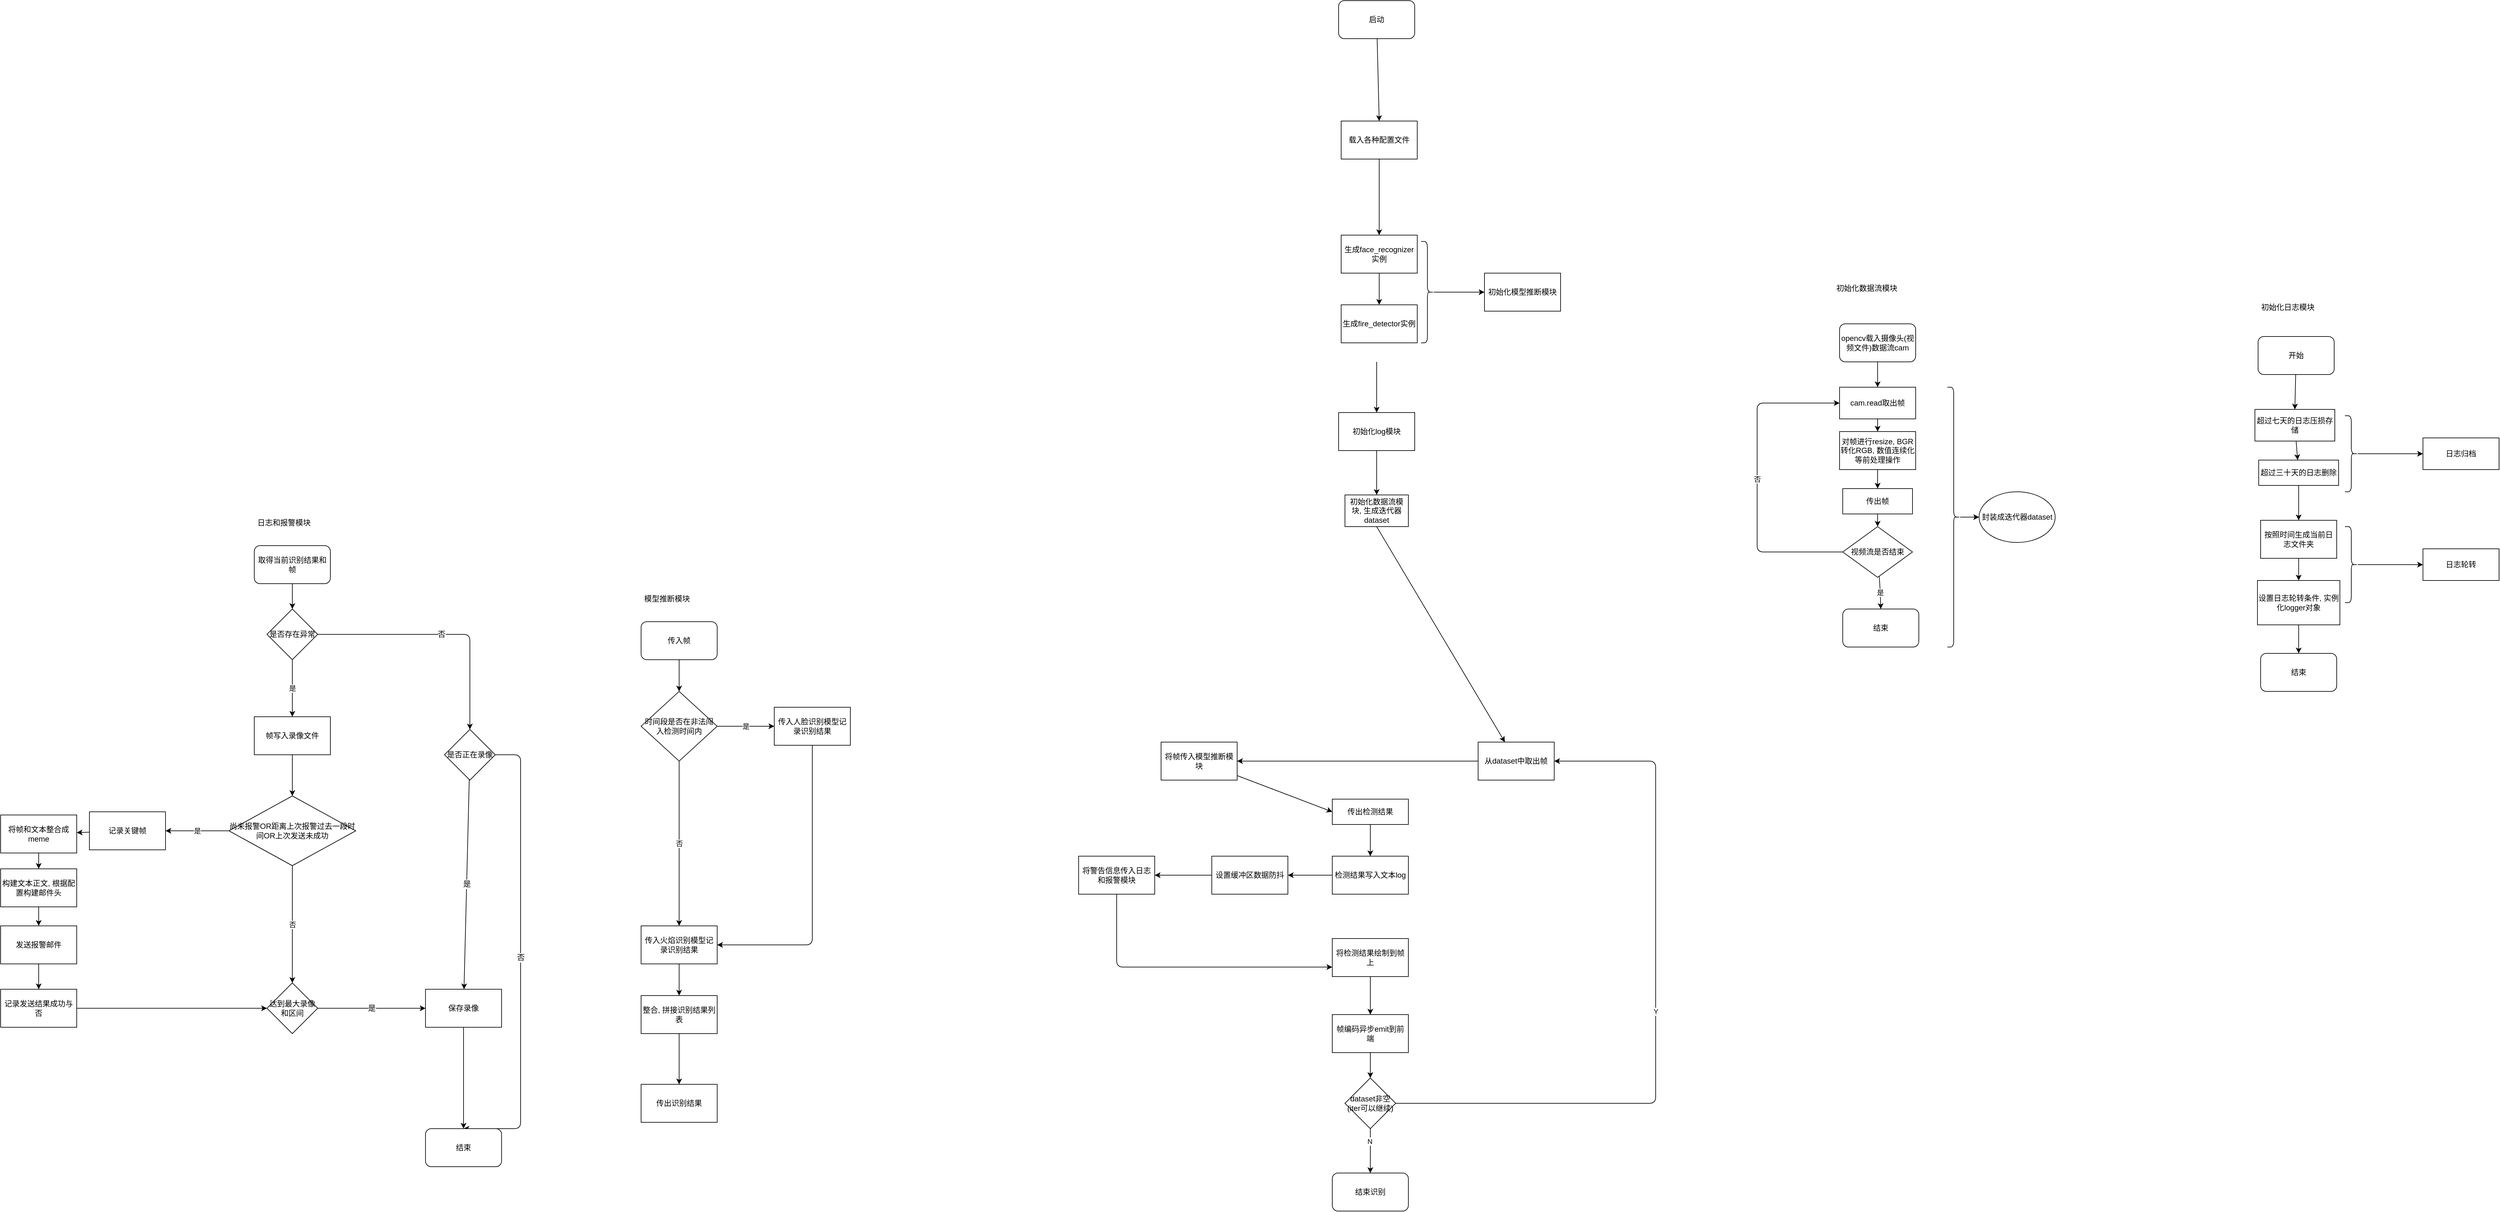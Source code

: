 <mxfile>
    <diagram id="9TeNg7OPCluHvdFC_RNh" name="第 1 页">
        <mxGraphModel dx="3123" dy="1495" grid="1" gridSize="10" guides="1" tooltips="1" connect="1" arrows="1" fold="1" page="1" pageScale="1" pageWidth="827" pageHeight="1169" math="0" shadow="0">
            <root>
                <mxCell id="0"/>
                <mxCell id="1" parent="0"/>
                <mxCell id="176" value="" style="edgeStyle=none;html=1;entryX=0.5;entryY=0;entryDx=0;entryDy=0;" parent="1" source="2" target="177" edge="1">
                    <mxGeometry relative="1" as="geometry">
                        <mxPoint x="350" y="-400" as="targetPoint"/>
                    </mxGeometry>
                </mxCell>
                <mxCell id="2" value="启动" style="rounded=1;whiteSpace=wrap;html=1;" parent="1" vertex="1">
                    <mxGeometry x="290" y="-540" width="120" height="60" as="geometry"/>
                </mxCell>
                <mxCell id="5" value="初始化数据流模块, 生成迭代器dataset" style="rounded=0;whiteSpace=wrap;html=1;" parent="1" vertex="1">
                    <mxGeometry x="300" y="240" width="100" height="50" as="geometry"/>
                </mxCell>
                <mxCell id="49" style="edgeStyle=none;html=1;entryX=1;entryY=0.5;entryDx=0;entryDy=0;" parent="1" source="7" target="48" edge="1">
                    <mxGeometry relative="1" as="geometry"/>
                </mxCell>
                <mxCell id="7" value="从dataset中取出帧" style="rounded=0;whiteSpace=wrap;html=1;" parent="1" vertex="1">
                    <mxGeometry x="510" y="630" width="120" height="60" as="geometry"/>
                </mxCell>
                <mxCell id="17" style="edgeStyle=none;html=1;exitX=0.5;exitY=1;exitDx=0;exitDy=0;" parent="1" source="5" target="7" edge="1">
                    <mxGeometry relative="1" as="geometry">
                        <mxPoint x="340" y="540" as="sourcePoint"/>
                    </mxGeometry>
                </mxCell>
                <mxCell id="23" style="edgeStyle=none;html=1;entryX=0.5;entryY=0;entryDx=0;entryDy=0;" parent="1" source="19" target="22" edge="1">
                    <mxGeometry relative="1" as="geometry"/>
                </mxCell>
                <mxCell id="19" value="传出检测结果" style="rounded=0;whiteSpace=wrap;html=1;" parent="1" vertex="1">
                    <mxGeometry x="280" y="720" width="120" height="40" as="geometry"/>
                </mxCell>
                <mxCell id="30" style="edgeStyle=none;html=1;entryX=0.5;entryY=0;entryDx=0;entryDy=0;" parent="1" source="21" target="29" edge="1">
                    <mxGeometry relative="1" as="geometry"/>
                </mxCell>
                <mxCell id="21" value="将检测结果绘制到帧上" style="rounded=0;whiteSpace=wrap;html=1;" parent="1" vertex="1">
                    <mxGeometry x="280" y="940" width="120" height="60" as="geometry"/>
                </mxCell>
                <mxCell id="212" style="edgeStyle=none;html=1;" parent="1" source="22" target="211" edge="1">
                    <mxGeometry relative="1" as="geometry"/>
                </mxCell>
                <mxCell id="22" value="检测结果写入文本log" style="rounded=0;whiteSpace=wrap;html=1;" parent="1" vertex="1">
                    <mxGeometry x="280" y="810" width="120" height="60" as="geometry"/>
                </mxCell>
                <mxCell id="55" style="edgeStyle=none;html=1;entryX=0;entryY=0.75;entryDx=0;entryDy=0;" parent="1" source="25" target="21" edge="1">
                    <mxGeometry relative="1" as="geometry">
                        <Array as="points">
                            <mxPoint x="-60" y="985"/>
                        </Array>
                    </mxGeometry>
                </mxCell>
                <mxCell id="25" value="将警告信息传入日志和报警模块" style="rounded=0;whiteSpace=wrap;html=1;" parent="1" vertex="1">
                    <mxGeometry x="-120" y="810" width="120" height="60" as="geometry"/>
                </mxCell>
                <mxCell id="36" style="edgeStyle=none;html=1;exitX=0.5;exitY=1;exitDx=0;exitDy=0;entryX=0.5;entryY=0;entryDx=0;entryDy=0;" parent="1" source="29" target="31" edge="1">
                    <mxGeometry relative="1" as="geometry"/>
                </mxCell>
                <mxCell id="29" value="帧编码异步emit到前端" style="rounded=0;whiteSpace=wrap;html=1;" parent="1" vertex="1">
                    <mxGeometry x="280" y="1060" width="120" height="60" as="geometry"/>
                </mxCell>
                <mxCell id="37" value="Y" style="edgeStyle=none;html=1;" parent="1" source="31" target="7" edge="1">
                    <mxGeometry relative="1" as="geometry">
                        <Array as="points">
                            <mxPoint x="790" y="1200"/>
                            <mxPoint x="790" y="660"/>
                        </Array>
                    </mxGeometry>
                </mxCell>
                <mxCell id="38" style="edgeStyle=none;html=1;entryX=0.5;entryY=0;entryDx=0;entryDy=0;" parent="1" source="31" target="41" edge="1">
                    <mxGeometry relative="1" as="geometry">
                        <mxPoint x="340" y="1300" as="targetPoint"/>
                    </mxGeometry>
                </mxCell>
                <mxCell id="40" value="N" style="edgeLabel;html=1;align=center;verticalAlign=middle;resizable=0;points=[];" parent="38" vertex="1" connectable="0">
                    <mxGeometry x="-0.44" y="-1" relative="1" as="geometry">
                        <mxPoint as="offset"/>
                    </mxGeometry>
                </mxCell>
                <mxCell id="31" value="dataset非空(iter可以继续)" style="rhombus;whiteSpace=wrap;html=1;" parent="1" vertex="1">
                    <mxGeometry x="300" y="1160" width="80" height="80" as="geometry"/>
                </mxCell>
                <mxCell id="41" value="结束识别" style="rounded=1;whiteSpace=wrap;html=1;" parent="1" vertex="1">
                    <mxGeometry x="280" y="1310" width="120" height="60" as="geometry"/>
                </mxCell>
                <mxCell id="50" style="edgeStyle=none;html=1;entryX=0;entryY=0.5;entryDx=0;entryDy=0;" parent="1" source="48" target="19" edge="1">
                    <mxGeometry relative="1" as="geometry"/>
                </mxCell>
                <mxCell id="48" value="将帧传入模型推断模块" style="rounded=0;whiteSpace=wrap;html=1;" parent="1" vertex="1">
                    <mxGeometry x="10" y="630" width="120" height="60" as="geometry"/>
                </mxCell>
                <mxCell id="56" value="&lt;h1&gt;&lt;span style=&quot;font-size: 12px; font-weight: 400; text-align: center;&quot;&gt;模型推断模块&lt;/span&gt;&lt;br&gt;&lt;/h1&gt;" style="text;html=1;strokeColor=none;fillColor=none;spacing=5;spacingTop=-20;whiteSpace=wrap;overflow=hidden;rounded=0;" parent="1" vertex="1">
                    <mxGeometry x="-810" y="380" width="180" height="40" as="geometry"/>
                </mxCell>
                <mxCell id="190" style="edgeStyle=none;html=1;entryX=0.5;entryY=0;entryDx=0;entryDy=0;" parent="1" source="57" target="189" edge="1">
                    <mxGeometry relative="1" as="geometry"/>
                </mxCell>
                <mxCell id="57" value="传入帧" style="rounded=1;whiteSpace=wrap;html=1;" parent="1" vertex="1">
                    <mxGeometry x="-810" y="440" width="120" height="60" as="geometry"/>
                </mxCell>
                <mxCell id="161" style="edgeStyle=none;html=1;entryX=0.5;entryY=0;entryDx=0;entryDy=0;" parent="1" source="60" target="5" edge="1">
                    <mxGeometry relative="1" as="geometry"/>
                </mxCell>
                <mxCell id="60" value="初始化log模块" style="rounded=0;whiteSpace=wrap;html=1;" parent="1" vertex="1">
                    <mxGeometry x="290" y="110" width="120" height="60" as="geometry"/>
                </mxCell>
                <mxCell id="111" style="edgeStyle=none;html=1;entryX=0.5;entryY=0;entryDx=0;entryDy=0;" parent="1" source="112" target="114" edge="1">
                    <mxGeometry relative="1" as="geometry"/>
                </mxCell>
                <mxCell id="112" value="cam.read取出帧" style="rounded=0;whiteSpace=wrap;html=1;" parent="1" vertex="1">
                    <mxGeometry x="1080" y="70" width="120" height="50" as="geometry"/>
                </mxCell>
                <mxCell id="113" style="edgeStyle=none;html=1;entryX=0.5;entryY=0;entryDx=0;entryDy=0;" parent="1" source="114" target="121" edge="1">
                    <mxGeometry relative="1" as="geometry"/>
                </mxCell>
                <mxCell id="114" value="对帧进行resize, BGR转化RGB, 数值连续化等前处理操作" style="rounded=0;whiteSpace=wrap;html=1;" parent="1" vertex="1">
                    <mxGeometry x="1080" y="140" width="120" height="60" as="geometry"/>
                </mxCell>
                <mxCell id="120" style="edgeStyle=none;html=1;exitX=0.5;exitY=1;exitDx=0;exitDy=0;" parent="1" source="121" target="124" edge="1">
                    <mxGeometry relative="1" as="geometry"/>
                </mxCell>
                <mxCell id="121" value="传出帧" style="rounded=0;whiteSpace=wrap;html=1;" parent="1" vertex="1">
                    <mxGeometry x="1085" y="230" width="110" height="40" as="geometry"/>
                </mxCell>
                <mxCell id="122" value="否" style="edgeStyle=none;html=1;entryX=0;entryY=0.5;entryDx=0;entryDy=0;" parent="1" source="124" target="112" edge="1">
                    <mxGeometry relative="1" as="geometry">
                        <Array as="points">
                            <mxPoint x="950" y="330"/>
                            <mxPoint x="950" y="95"/>
                        </Array>
                    </mxGeometry>
                </mxCell>
                <mxCell id="123" value="是" style="edgeStyle=none;html=1;entryX=0.5;entryY=0;entryDx=0;entryDy=0;" parent="1" source="124" target="126" edge="1">
                    <mxGeometry relative="1" as="geometry">
                        <Array as="points">
                            <mxPoint x="1144" y="390"/>
                        </Array>
                        <mxPoint x="1144" y="430" as="targetPoint"/>
                    </mxGeometry>
                </mxCell>
                <mxCell id="124" value="视频流是否结束" style="rhombus;whiteSpace=wrap;html=1;" parent="1" vertex="1">
                    <mxGeometry x="1085" y="290" width="110" height="80" as="geometry"/>
                </mxCell>
                <mxCell id="126" value="结束" style="rounded=1;whiteSpace=wrap;html=1;" parent="1" vertex="1">
                    <mxGeometry x="1085" y="420" width="120" height="60" as="geometry"/>
                </mxCell>
                <mxCell id="128" style="edgeStyle=none;html=1;entryX=0.5;entryY=0;entryDx=0;entryDy=0;" parent="1" source="127" target="112" edge="1">
                    <mxGeometry relative="1" as="geometry"/>
                </mxCell>
                <mxCell id="127" value="opencv载入摄像头(视频文件)数据流cam" style="rounded=1;whiteSpace=wrap;html=1;" parent="1" vertex="1">
                    <mxGeometry x="1080" y="-30" width="120" height="60" as="geometry"/>
                </mxCell>
                <mxCell id="129" value="&lt;h1&gt;&lt;span style=&quot;font-size: 12px; font-weight: 400; text-align: center;&quot;&gt;初始化数据流模块&lt;/span&gt;&lt;/h1&gt;" style="text;html=1;strokeColor=none;fillColor=none;spacing=5;spacingTop=-20;whiteSpace=wrap;overflow=hidden;rounded=0;" parent="1" vertex="1">
                    <mxGeometry x="1070" y="-110" width="200" height="60" as="geometry"/>
                </mxCell>
                <mxCell id="132" value="" style="edgeStyle=none;html=1;entryX=0;entryY=0.5;entryDx=0;entryDy=0;" parent="1" source="130" target="133" edge="1">
                    <mxGeometry relative="1" as="geometry">
                        <mxPoint x="1300" y="275" as="targetPoint"/>
                    </mxGeometry>
                </mxCell>
                <mxCell id="130" value="" style="shape=curlyBracket;whiteSpace=wrap;html=1;rounded=1;flipH=1;labelPosition=right;verticalLabelPosition=middle;align=left;verticalAlign=middle;" parent="1" vertex="1">
                    <mxGeometry x="1250" y="70" width="20" height="410" as="geometry"/>
                </mxCell>
                <mxCell id="133" value="&lt;span style=&quot;text-align: left;&quot;&gt;封装成迭代器dataset&lt;/span&gt;" style="ellipse;whiteSpace=wrap;html=1;" parent="1" vertex="1">
                    <mxGeometry x="1300" y="235" width="120" height="80" as="geometry"/>
                </mxCell>
                <mxCell id="135" value="日志归档" style="rounded=0;whiteSpace=wrap;html=1;" parent="1" vertex="1">
                    <mxGeometry x="2000" y="150" width="120" height="50" as="geometry"/>
                </mxCell>
                <mxCell id="136" style="edgeStyle=none;html=1;entryX=0.5;entryY=0;entryDx=0;entryDy=0;" parent="1" source="137" target="139" edge="1">
                    <mxGeometry relative="1" as="geometry"/>
                </mxCell>
                <mxCell id="137" value="按照时间生成当前日志文件夹" style="rounded=0;whiteSpace=wrap;html=1;" parent="1" vertex="1">
                    <mxGeometry x="1744" y="280" width="120" height="60" as="geometry"/>
                </mxCell>
                <mxCell id="160" style="edgeStyle=none;html=1;entryX=0.5;entryY=0;entryDx=0;entryDy=0;" parent="1" source="139" target="143" edge="1">
                    <mxGeometry relative="1" as="geometry"/>
                </mxCell>
                <mxCell id="139" value="设置日志轮转条件, 实例化logger对象" style="rounded=0;whiteSpace=wrap;html=1;" parent="1" vertex="1">
                    <mxGeometry x="1739" y="375" width="130" height="70" as="geometry"/>
                </mxCell>
                <mxCell id="143" value="结束" style="rounded=1;whiteSpace=wrap;html=1;" parent="1" vertex="1">
                    <mxGeometry x="1744" y="490" width="120" height="60" as="geometry"/>
                </mxCell>
                <mxCell id="155" style="edgeStyle=none;html=1;entryX=0.5;entryY=0;entryDx=0;entryDy=0;" parent="1" source="145" target="150" edge="1">
                    <mxGeometry relative="1" as="geometry"/>
                </mxCell>
                <mxCell id="145" value="开始" style="rounded=1;whiteSpace=wrap;html=1;" parent="1" vertex="1">
                    <mxGeometry x="1740" y="-10" width="120" height="60" as="geometry"/>
                </mxCell>
                <mxCell id="146" value="&lt;h1&gt;&lt;span style=&quot;font-size: 12px; font-weight: 400; text-align: center;&quot;&gt;初始化日志模块&lt;/span&gt;&lt;/h1&gt;" style="text;html=1;strokeColor=none;fillColor=none;spacing=5;spacingTop=-20;whiteSpace=wrap;overflow=hidden;rounded=0;" parent="1" vertex="1">
                    <mxGeometry x="1740" y="-80" width="200" height="60" as="geometry"/>
                </mxCell>
                <mxCell id="154" style="edgeStyle=none;html=1;" parent="1" source="150" target="153" edge="1">
                    <mxGeometry relative="1" as="geometry"/>
                </mxCell>
                <mxCell id="150" value="超过七天的日志压损存储" style="rounded=0;whiteSpace=wrap;html=1;" parent="1" vertex="1">
                    <mxGeometry x="1735" y="105" width="126" height="50" as="geometry"/>
                </mxCell>
                <mxCell id="152" style="edgeStyle=none;html=1;entryX=0;entryY=0.5;entryDx=0;entryDy=0;" parent="1" source="151" target="135" edge="1">
                    <mxGeometry relative="1" as="geometry"/>
                </mxCell>
                <mxCell id="151" value="" style="shape=curlyBracket;whiteSpace=wrap;html=1;rounded=1;flipH=1;labelPosition=right;verticalLabelPosition=middle;align=left;verticalAlign=middle;" parent="1" vertex="1">
                    <mxGeometry x="1877" y="115" width="20" height="120" as="geometry"/>
                </mxCell>
                <mxCell id="156" style="edgeStyle=none;html=1;entryX=0.5;entryY=0;entryDx=0;entryDy=0;" parent="1" source="153" target="137" edge="1">
                    <mxGeometry relative="1" as="geometry"/>
                </mxCell>
                <mxCell id="153" value="超过三十天的日志删除" style="rounded=0;whiteSpace=wrap;html=1;" parent="1" vertex="1">
                    <mxGeometry x="1741" y="185" width="126" height="40" as="geometry"/>
                </mxCell>
                <mxCell id="157" value="日志轮转" style="rounded=0;whiteSpace=wrap;html=1;" parent="1" vertex="1">
                    <mxGeometry x="2000" y="325" width="120" height="50" as="geometry"/>
                </mxCell>
                <mxCell id="158" style="edgeStyle=none;html=1;entryX=0;entryY=0.5;entryDx=0;entryDy=0;" parent="1" source="159" target="157" edge="1">
                    <mxGeometry relative="1" as="geometry"/>
                </mxCell>
                <mxCell id="159" value="" style="shape=curlyBracket;whiteSpace=wrap;html=1;rounded=1;flipH=1;labelPosition=right;verticalLabelPosition=middle;align=left;verticalAlign=middle;" parent="1" vertex="1">
                    <mxGeometry x="1877" y="290" width="20" height="120" as="geometry"/>
                </mxCell>
                <mxCell id="162" value="初始化模型推断模块" style="rounded=0;whiteSpace=wrap;html=1;" parent="1" vertex="1">
                    <mxGeometry x="520" y="-110" width="120" height="60" as="geometry"/>
                </mxCell>
                <mxCell id="166" style="edgeStyle=none;html=1;" parent="1" target="60" edge="1">
                    <mxGeometry relative="1" as="geometry">
                        <mxPoint x="350" y="30.0" as="sourcePoint"/>
                    </mxGeometry>
                </mxCell>
                <mxCell id="168" style="edgeStyle=none;html=1;entryX=0;entryY=0.5;entryDx=0;entryDy=0;" parent="1" source="167" target="162" edge="1">
                    <mxGeometry relative="1" as="geometry"/>
                </mxCell>
                <mxCell id="167" value="" style="shape=curlyBracket;whiteSpace=wrap;html=1;rounded=1;flipH=1;labelPosition=right;verticalLabelPosition=middle;align=left;verticalAlign=middle;" parent="1" vertex="1">
                    <mxGeometry x="420" y="-160" width="20" height="160" as="geometry"/>
                </mxCell>
                <mxCell id="180" value="" style="edgeStyle=none;html=1;" parent="1" source="177" target="179" edge="1">
                    <mxGeometry relative="1" as="geometry"/>
                </mxCell>
                <mxCell id="177" value="载入各种配置文件" style="rounded=0;whiteSpace=wrap;html=1;" parent="1" vertex="1">
                    <mxGeometry x="294" y="-350" width="120" height="60" as="geometry"/>
                </mxCell>
                <mxCell id="182" value="" style="edgeStyle=none;html=1;" parent="1" source="179" target="181" edge="1">
                    <mxGeometry relative="1" as="geometry"/>
                </mxCell>
                <mxCell id="179" value="生成face_recognizer实例&lt;span style=&quot;color: rgba(0, 0, 0, 0); font-family: monospace; font-size: 0px; text-align: start;&quot;&gt;%3CmxGraphModel%3E%3Croot%3E%3CmxCell%20id%3D%220%22%2F%3E%3CmxCell%20id%3D%221%22%20parent%3D%220%22%2F%3E%3CmxCell%20id%3D%222%22%20value%3D%22%E5%88%9D%E5%A7%8B%E5%8C%96%E6%A8%A1%E5%9E%8B%E6%8E%A8%E6%96%AD%E6%A8%A1%E5%9D%97%22%20style%3D%22rounded%3D0%3BwhiteSpace%3Dwrap%3Bhtml%3D1%3B%22%20vertex%3D%221%22%20parent%3D%221%22%3E%3CmxGeometry%20x%3D%22290%22%20y%3D%22-110%22%20width%3D%22120%22%20height%3D%2260%22%20as%3D%22geometry%22%2F%3E%3C%2FmxCell%3E%3C%2Froot%3E%3C%2FmxGraphModel%3E&lt;/span&gt;" style="whiteSpace=wrap;html=1;rounded=0;" parent="1" vertex="1">
                    <mxGeometry x="294" y="-170" width="120" height="60" as="geometry"/>
                </mxCell>
                <mxCell id="181" value="生成fire_detector实例&lt;span style=&quot;color: rgba(0, 0, 0, 0); font-family: monospace; font-size: 0px; text-align: start;&quot;&gt;%3CmxGraphModel%3E%3Croot%3E%3CmxCell%20id%3D%220%22%2F%3E%3CmxCell%20id%3D%221%22%20parent%3D%220%22%2F%3E%3CmxCell%20id%3D%222%22%20value%3D%22%E5%88%9D%E5%A7%8B%E5%8C%96%E6%A8%A1%E5%9E%8B%E6%8E%A8%E6%96%AD%E6%A8%A1%E5%9D%97%22%20style%3D%22rounded%3D0%3BwhiteSpace%3Dwrap%3Bhtml%3D1%3B%22%20vertex%3D%221%22%20parent%3D%221%22%3E%3CmxGeometry%20x%3D%22290%22%20y%3D%22-110%22%20width%3D%22120%22%20height%3D%2260%22%20as%3D%22geometry%22%2F%3E%3C%2FmxCell%3E%3C%2Froot%3E%3C%2FmxGraphModel%3E&lt;/span&gt;" style="whiteSpace=wrap;html=1;rounded=0;" parent="1" vertex="1">
                    <mxGeometry x="294" y="-60" width="120" height="60" as="geometry"/>
                </mxCell>
                <mxCell id="188" value="" style="edgeStyle=none;html=1;entryX=1;entryY=0.5;entryDx=0;entryDy=0;" parent="1" source="185" target="187" edge="1">
                    <mxGeometry relative="1" as="geometry">
                        <mxPoint x="-540" y="960" as="targetPoint"/>
                        <Array as="points">
                            <mxPoint x="-540" y="950"/>
                        </Array>
                    </mxGeometry>
                </mxCell>
                <mxCell id="185" value="传入人脸识别模型记录识别结果" style="rounded=0;whiteSpace=wrap;html=1;" parent="1" vertex="1">
                    <mxGeometry x="-600" y="575" width="120" height="60" as="geometry"/>
                </mxCell>
                <mxCell id="194" style="edgeStyle=none;html=1;entryX=0.5;entryY=0;entryDx=0;entryDy=0;" parent="1" source="187" target="193" edge="1">
                    <mxGeometry relative="1" as="geometry"/>
                </mxCell>
                <mxCell id="187" value="传入火焰识别模型记录识别结果" style="rounded=0;whiteSpace=wrap;html=1;" parent="1" vertex="1">
                    <mxGeometry x="-810" y="920" width="120" height="60" as="geometry"/>
                </mxCell>
                <mxCell id="191" value="是" style="edgeStyle=none;html=1;entryX=0;entryY=0.5;entryDx=0;entryDy=0;" parent="1" source="189" target="185" edge="1">
                    <mxGeometry relative="1" as="geometry"/>
                </mxCell>
                <mxCell id="192" value="否" style="edgeStyle=none;html=1;" parent="1" source="189" target="187" edge="1">
                    <mxGeometry relative="1" as="geometry"/>
                </mxCell>
                <mxCell id="189" value="时间段是否在非法闯入检测时间内" style="rhombus;whiteSpace=wrap;html=1;" parent="1" vertex="1">
                    <mxGeometry x="-810" y="550" width="120" height="110" as="geometry"/>
                </mxCell>
                <mxCell id="196" value="" style="edgeStyle=none;html=1;" parent="1" source="193" target="195" edge="1">
                    <mxGeometry relative="1" as="geometry"/>
                </mxCell>
                <mxCell id="193" value="整合, 拼接识别结果列表" style="rounded=0;whiteSpace=wrap;html=1;" parent="1" vertex="1">
                    <mxGeometry x="-810" y="1030" width="120" height="60" as="geometry"/>
                </mxCell>
                <mxCell id="195" value="传出识别结果" style="rounded=0;whiteSpace=wrap;html=1;" parent="1" vertex="1">
                    <mxGeometry x="-810" y="1170" width="120" height="60" as="geometry"/>
                </mxCell>
                <mxCell id="197" value="&lt;h1 style=&quot;text-align: center;&quot;&gt;&lt;span style=&quot;font-size: 12px; font-weight: 400;&quot;&gt;日志和报警模块&lt;/span&gt;&lt;/h1&gt;" style="text;html=1;strokeColor=none;fillColor=none;spacing=5;spacingTop=-20;whiteSpace=wrap;overflow=hidden;rounded=0;" parent="1" vertex="1">
                    <mxGeometry x="-1420" y="260" width="180" height="40" as="geometry"/>
                </mxCell>
                <mxCell id="217" style="edgeStyle=none;html=1;entryX=0.5;entryY=0;entryDx=0;entryDy=0;" parent="1" source="199" target="241" edge="1">
                    <mxGeometry relative="1" as="geometry">
                        <mxPoint x="-1360" y="430" as="targetPoint"/>
                    </mxGeometry>
                </mxCell>
                <mxCell id="199" value="取得当前识别结果和帧" style="rounded=1;whiteSpace=wrap;html=1;" parent="1" vertex="1">
                    <mxGeometry x="-1420" y="320" width="120" height="60" as="geometry"/>
                </mxCell>
                <mxCell id="205" value="否" style="edgeStyle=none;html=1;entryX=0.5;entryY=0;entryDx=0;entryDy=0;" parent="1" source="206" target="245" edge="1">
                    <mxGeometry relative="1" as="geometry">
                        <mxPoint x="-1320" y="950" as="targetPoint"/>
                    </mxGeometry>
                </mxCell>
                <mxCell id="231" value="是" style="edgeStyle=none;html=1;" parent="1" source="206" target="228" edge="1">
                    <mxGeometry relative="1" as="geometry"/>
                </mxCell>
                <mxCell id="206" value="尚未报警OR距离上次报警过去一段时间OR上次发送未成功" style="rhombus;whiteSpace=wrap;html=1;" parent="1" vertex="1">
                    <mxGeometry x="-1460" y="715" width="200" height="110" as="geometry"/>
                </mxCell>
                <mxCell id="213" style="edgeStyle=none;html=1;" parent="1" source="211" target="25" edge="1">
                    <mxGeometry relative="1" as="geometry">
                        <mxPoint x="20.88" y="840.88" as="targetPoint"/>
                    </mxGeometry>
                </mxCell>
                <mxCell id="211" value="设置缓冲区数据防抖" style="rounded=0;whiteSpace=wrap;html=1;" parent="1" vertex="1">
                    <mxGeometry x="90" y="810" width="120" height="60" as="geometry"/>
                </mxCell>
                <mxCell id="223" style="edgeStyle=none;html=1;entryX=0.5;entryY=0;entryDx=0;entryDy=0;" parent="1" source="222" target="206" edge="1">
                    <mxGeometry relative="1" as="geometry"/>
                </mxCell>
                <mxCell id="222" value="帧写入录像文件" style="rounded=0;whiteSpace=wrap;html=1;" parent="1" vertex="1">
                    <mxGeometry x="-1420" y="590" width="120" height="60" as="geometry"/>
                </mxCell>
                <mxCell id="232" style="edgeStyle=none;html=1;" parent="1" source="228" target="230" edge="1">
                    <mxGeometry relative="1" as="geometry"/>
                </mxCell>
                <mxCell id="228" value="记录关键帧" style="rounded=0;whiteSpace=wrap;html=1;" parent="1" vertex="1">
                    <mxGeometry x="-1680" y="740" width="120" height="60" as="geometry"/>
                </mxCell>
                <mxCell id="235" value="" style="edgeStyle=none;html=1;" parent="1" source="230" target="234" edge="1">
                    <mxGeometry relative="1" as="geometry"/>
                </mxCell>
                <mxCell id="230" value="将帧和文本整合成meme" style="rounded=0;whiteSpace=wrap;html=1;" parent="1" vertex="1">
                    <mxGeometry x="-1820" y="745" width="120" height="60" as="geometry"/>
                </mxCell>
                <mxCell id="237" value="" style="edgeStyle=none;html=1;" parent="1" source="234" target="236" edge="1">
                    <mxGeometry relative="1" as="geometry"/>
                </mxCell>
                <mxCell id="234" value="构建文本正文, 根据配置构建邮件头" style="whiteSpace=wrap;html=1;rounded=0;" parent="1" vertex="1">
                    <mxGeometry x="-1820" y="830" width="120" height="60" as="geometry"/>
                </mxCell>
                <mxCell id="239" value="" style="edgeStyle=none;html=1;" parent="1" source="236" target="238" edge="1">
                    <mxGeometry relative="1" as="geometry"/>
                </mxCell>
                <mxCell id="236" value="发送报警邮件" style="whiteSpace=wrap;html=1;rounded=0;" parent="1" vertex="1">
                    <mxGeometry x="-1820" y="920" width="120" height="60" as="geometry"/>
                </mxCell>
                <mxCell id="244" style="edgeStyle=none;html=1;entryX=0;entryY=0.5;entryDx=0;entryDy=0;" parent="1" source="238" target="245" edge="1">
                    <mxGeometry relative="1" as="geometry">
                        <mxPoint x="-1420" y="1050" as="targetPoint"/>
                    </mxGeometry>
                </mxCell>
                <mxCell id="238" value="记录发送结果成功与否" style="whiteSpace=wrap;html=1;rounded=0;" parent="1" vertex="1">
                    <mxGeometry x="-1820" y="1020" width="120" height="60" as="geometry"/>
                </mxCell>
                <mxCell id="242" value="是" style="edgeStyle=none;html=1;" parent="1" source="241" target="222" edge="1">
                    <mxGeometry relative="1" as="geometry"/>
                </mxCell>
                <mxCell id="246" value="否" style="edgeStyle=none;html=1;fontFamily=Helvetica;fontSize=12;entryX=0.5;entryY=0;entryDx=0;entryDy=0;" parent="1" source="241" target="248" edge="1">
                    <mxGeometry relative="1" as="geometry">
                        <mxPoint x="-1020" y="600" as="targetPoint"/>
                        <Array as="points">
                            <mxPoint x="-1080" y="460"/>
                        </Array>
                    </mxGeometry>
                </mxCell>
                <mxCell id="241" value="是否存在异常" style="rhombus;whiteSpace=wrap;html=1;" parent="1" vertex="1">
                    <mxGeometry x="-1400" y="420" width="80" height="80" as="geometry"/>
                </mxCell>
                <mxCell id="253" value="是" style="edgeStyle=none;html=1;entryX=0;entryY=0.5;entryDx=0;entryDy=0;fontFamily=Helvetica;fontSize=12;" parent="1" source="245" target="249" edge="1">
                    <mxGeometry relative="1" as="geometry"/>
                </mxCell>
                <mxCell id="245" value="达到最大录像和区间" style="rhombus;whiteSpace=wrap;html=1;fontFamily=Helvetica;fontSize=12;" parent="1" vertex="1">
                    <mxGeometry x="-1400" y="1010" width="80" height="80" as="geometry"/>
                </mxCell>
                <mxCell id="250" value="是" style="edgeStyle=none;html=1;fontFamily=Helvetica;fontSize=12;" parent="1" source="248" target="249" edge="1">
                    <mxGeometry relative="1" as="geometry"/>
                </mxCell>
                <mxCell id="252" value="否" style="edgeStyle=none;html=1;fontFamily=Helvetica;fontSize=12;entryX=0.5;entryY=0;entryDx=0;entryDy=0;" parent="1" source="248" target="254" edge="1">
                    <mxGeometry relative="1" as="geometry">
                        <mxPoint x="-970" y="1140" as="targetPoint"/>
                        <Array as="points">
                            <mxPoint x="-1000" y="650"/>
                            <mxPoint x="-1000" y="1240"/>
                        </Array>
                    </mxGeometry>
                </mxCell>
                <mxCell id="248" value="是否正在录像" style="rhombus;whiteSpace=wrap;html=1;fontFamily=Helvetica;fontSize=12;" parent="1" vertex="1">
                    <mxGeometry x="-1120" y="610" width="80" height="80" as="geometry"/>
                </mxCell>
                <mxCell id="255" style="edgeStyle=none;html=1;fontFamily=Helvetica;fontSize=12;" parent="1" source="249" target="254" edge="1">
                    <mxGeometry relative="1" as="geometry"/>
                </mxCell>
                <mxCell id="249" value="保存录像" style="whiteSpace=wrap;html=1;" parent="1" vertex="1">
                    <mxGeometry x="-1150" y="1020" width="120" height="60" as="geometry"/>
                </mxCell>
                <mxCell id="254" value="结束" style="rounded=1;whiteSpace=wrap;html=1;fontFamily=Helvetica;fontSize=12;" parent="1" vertex="1">
                    <mxGeometry x="-1150" y="1240" width="120" height="60" as="geometry"/>
                </mxCell>
            </root>
        </mxGraphModel>
    </diagram>
</mxfile>